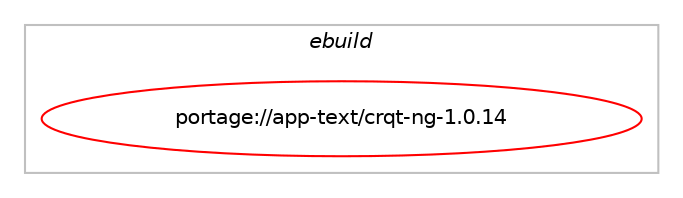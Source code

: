 digraph prolog {

# *************
# Graph options
# *************

newrank=true;
concentrate=true;
compound=true;
graph [rankdir=LR,fontname=Helvetica,fontsize=10,ranksep=1.5];#, ranksep=2.5, nodesep=0.2];
edge  [arrowhead=vee];
node  [fontname=Helvetica,fontsize=10];

# **********
# The ebuild
# **********

subgraph cluster_leftcol {
color=gray;
label=<<i>ebuild</i>>;
id [label="portage://app-text/crqt-ng-1.0.14", color=red, width=4, href="../app-text/crqt-ng-1.0.14.svg"];
}

# ****************
# The dependencies
# ****************

subgraph cluster_midcol {
color=gray;
label=<<i>dependencies</i>>;
subgraph cluster_compile {
fillcolor="#eeeeee";
style=filled;
label=<<i>compile</i>>;
}
subgraph cluster_compileandrun {
fillcolor="#eeeeee";
style=filled;
label=<<i>compile and run</i>>;
}
subgraph cluster_run {
fillcolor="#eeeeee";
style=filled;
label=<<i>run</i>>;
# *** BEGIN UNKNOWN DEPENDENCY TYPE (TODO) ***
# id -> equal(package_dependency(portage://app-text/crqt-ng-1.0.14,run,no,app-text,crengine-ng,greaterequal,[0.9.7,,,0.9.7],[slot(0),equal],[use(enable(png),none),use(enable(jpeg),none),use(enable(fontconfig),none),use(equal(gif),none),use(equal(svg),none),use(equal(chm),none),use(equal(harfbuzz),none),use(equal(fribidi),none),use(equal(zstd),none),use(equal(libutf8proc),none)]))
# *** END UNKNOWN DEPENDENCY TYPE (TODO) ***

# *** BEGIN UNKNOWN DEPENDENCY TYPE (TODO) ***
# id -> equal(package_dependency(portage://app-text/crqt-ng-1.0.14,run,no,dev-qt,qtcore,none,[,,],[slot(5)],[]))
# *** END UNKNOWN DEPENDENCY TYPE (TODO) ***

# *** BEGIN UNKNOWN DEPENDENCY TYPE (TODO) ***
# id -> equal(package_dependency(portage://app-text/crqt-ng-1.0.14,run,no,dev-qt,qtgui,none,[,,],[slot(5)],[]))
# *** END UNKNOWN DEPENDENCY TYPE (TODO) ***

# *** BEGIN UNKNOWN DEPENDENCY TYPE (TODO) ***
# id -> equal(package_dependency(portage://app-text/crqt-ng-1.0.14,run,no,dev-qt,qtwidgets,none,[,,],[slot(5)],[]))
# *** END UNKNOWN DEPENDENCY TYPE (TODO) ***

}
}

# **************
# The candidates
# **************

subgraph cluster_choices {
rank=same;
color=gray;
label=<<i>candidates</i>>;

}

}

